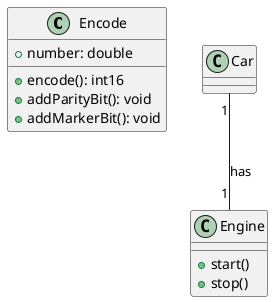 @startuml
class Encode {
  + number: double
  + encode(): int16
  + addParityBit(): void
  + addMarkerBit(): void
}
class Engine {
  + start()
  + stop()
}
Car "1" -- "1" Engine : has

@enduml